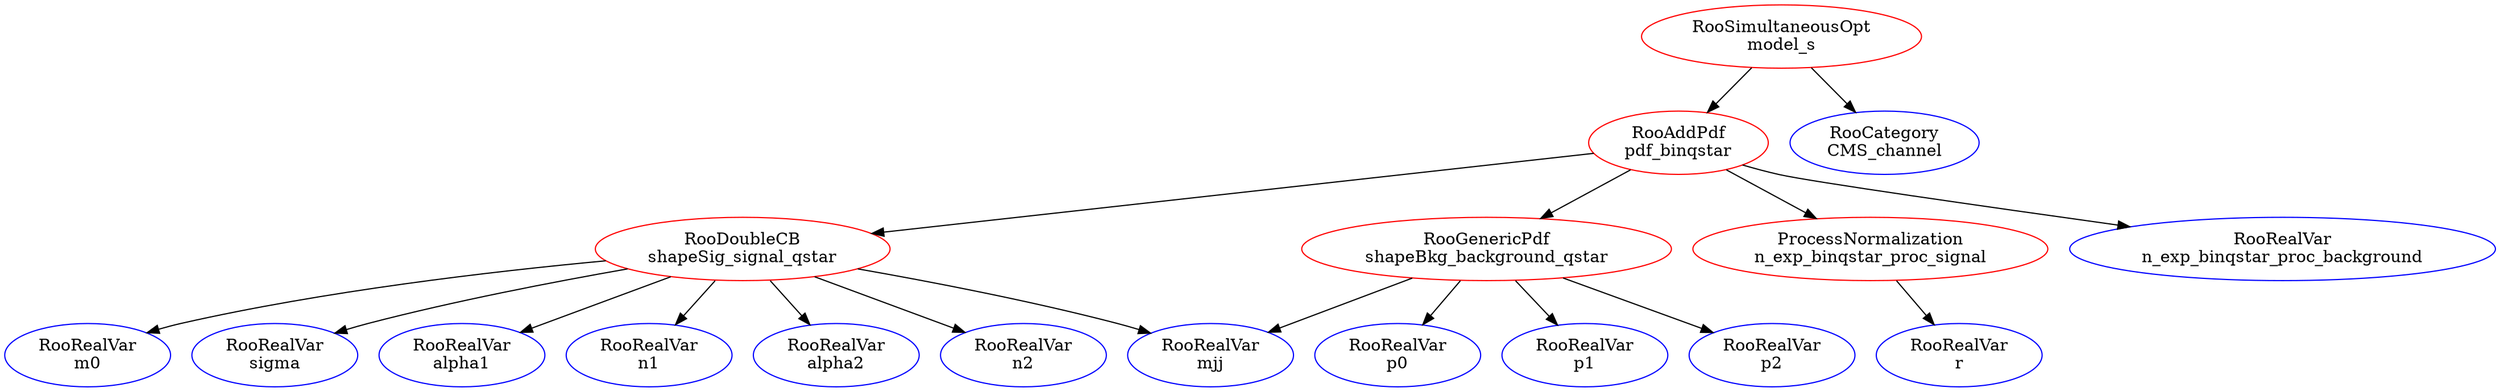 digraph model_s{
"model_s" [ color=red, label="RooSimultaneousOpt\nmodel_s"];
"pdf_binqstar" [ color=red, label="RooAddPdf\npdf_binqstar"];
"shapeSig_signal_qstar" [ color=red, label="RooDoubleCB\nshapeSig_signal_qstar"];
"m0" [ color=blue, label="RooRealVar\nm0"];
"sigma" [ color=blue, label="RooRealVar\nsigma"];
"alpha1" [ color=blue, label="RooRealVar\nalpha1"];
"n1" [ color=blue, label="RooRealVar\nn1"];
"alpha2" [ color=blue, label="RooRealVar\nalpha2"];
"n2" [ color=blue, label="RooRealVar\nn2"];
"mjj" [ color=blue, label="RooRealVar\nmjj"];
"shapeBkg_background_qstar" [ color=red, label="RooGenericPdf\nshapeBkg_background_qstar"];
"p0" [ color=blue, label="RooRealVar\np0"];
"p1" [ color=blue, label="RooRealVar\np1"];
"p2" [ color=blue, label="RooRealVar\np2"];
"n_exp_binqstar_proc_signal" [ color=red, label="ProcessNormalization\nn_exp_binqstar_proc_signal"];
"r" [ color=blue, label="RooRealVar\nr"];
"n_exp_binqstar_proc_background" [ color=blue, label="RooRealVar\nn_exp_binqstar_proc_background"];
"CMS_channel" [ color=blue, label="RooCategory\nCMS_channel"];
"n_exp_binqstar_proc_signal" -> "r";
"model_s" -> "CMS_channel";
"model_s" -> "pdf_binqstar";
"pdf_binqstar" -> "n_exp_binqstar_proc_background";
"pdf_binqstar" -> "n_exp_binqstar_proc_signal";
"pdf_binqstar" -> "shapeSig_signal_qstar";
"pdf_binqstar" -> "shapeBkg_background_qstar";
"shapeSig_signal_qstar" -> "mjj";
"shapeSig_signal_qstar" -> "m0";
"shapeSig_signal_qstar" -> "sigma";
"shapeSig_signal_qstar" -> "alpha1";
"shapeSig_signal_qstar" -> "n1";
"shapeSig_signal_qstar" -> "alpha2";
"shapeSig_signal_qstar" -> "n2";
"shapeBkg_background_qstar" -> "mjj";
"shapeBkg_background_qstar" -> "p0";
"shapeBkg_background_qstar" -> "p1";
"shapeBkg_background_qstar" -> "p2";
}
